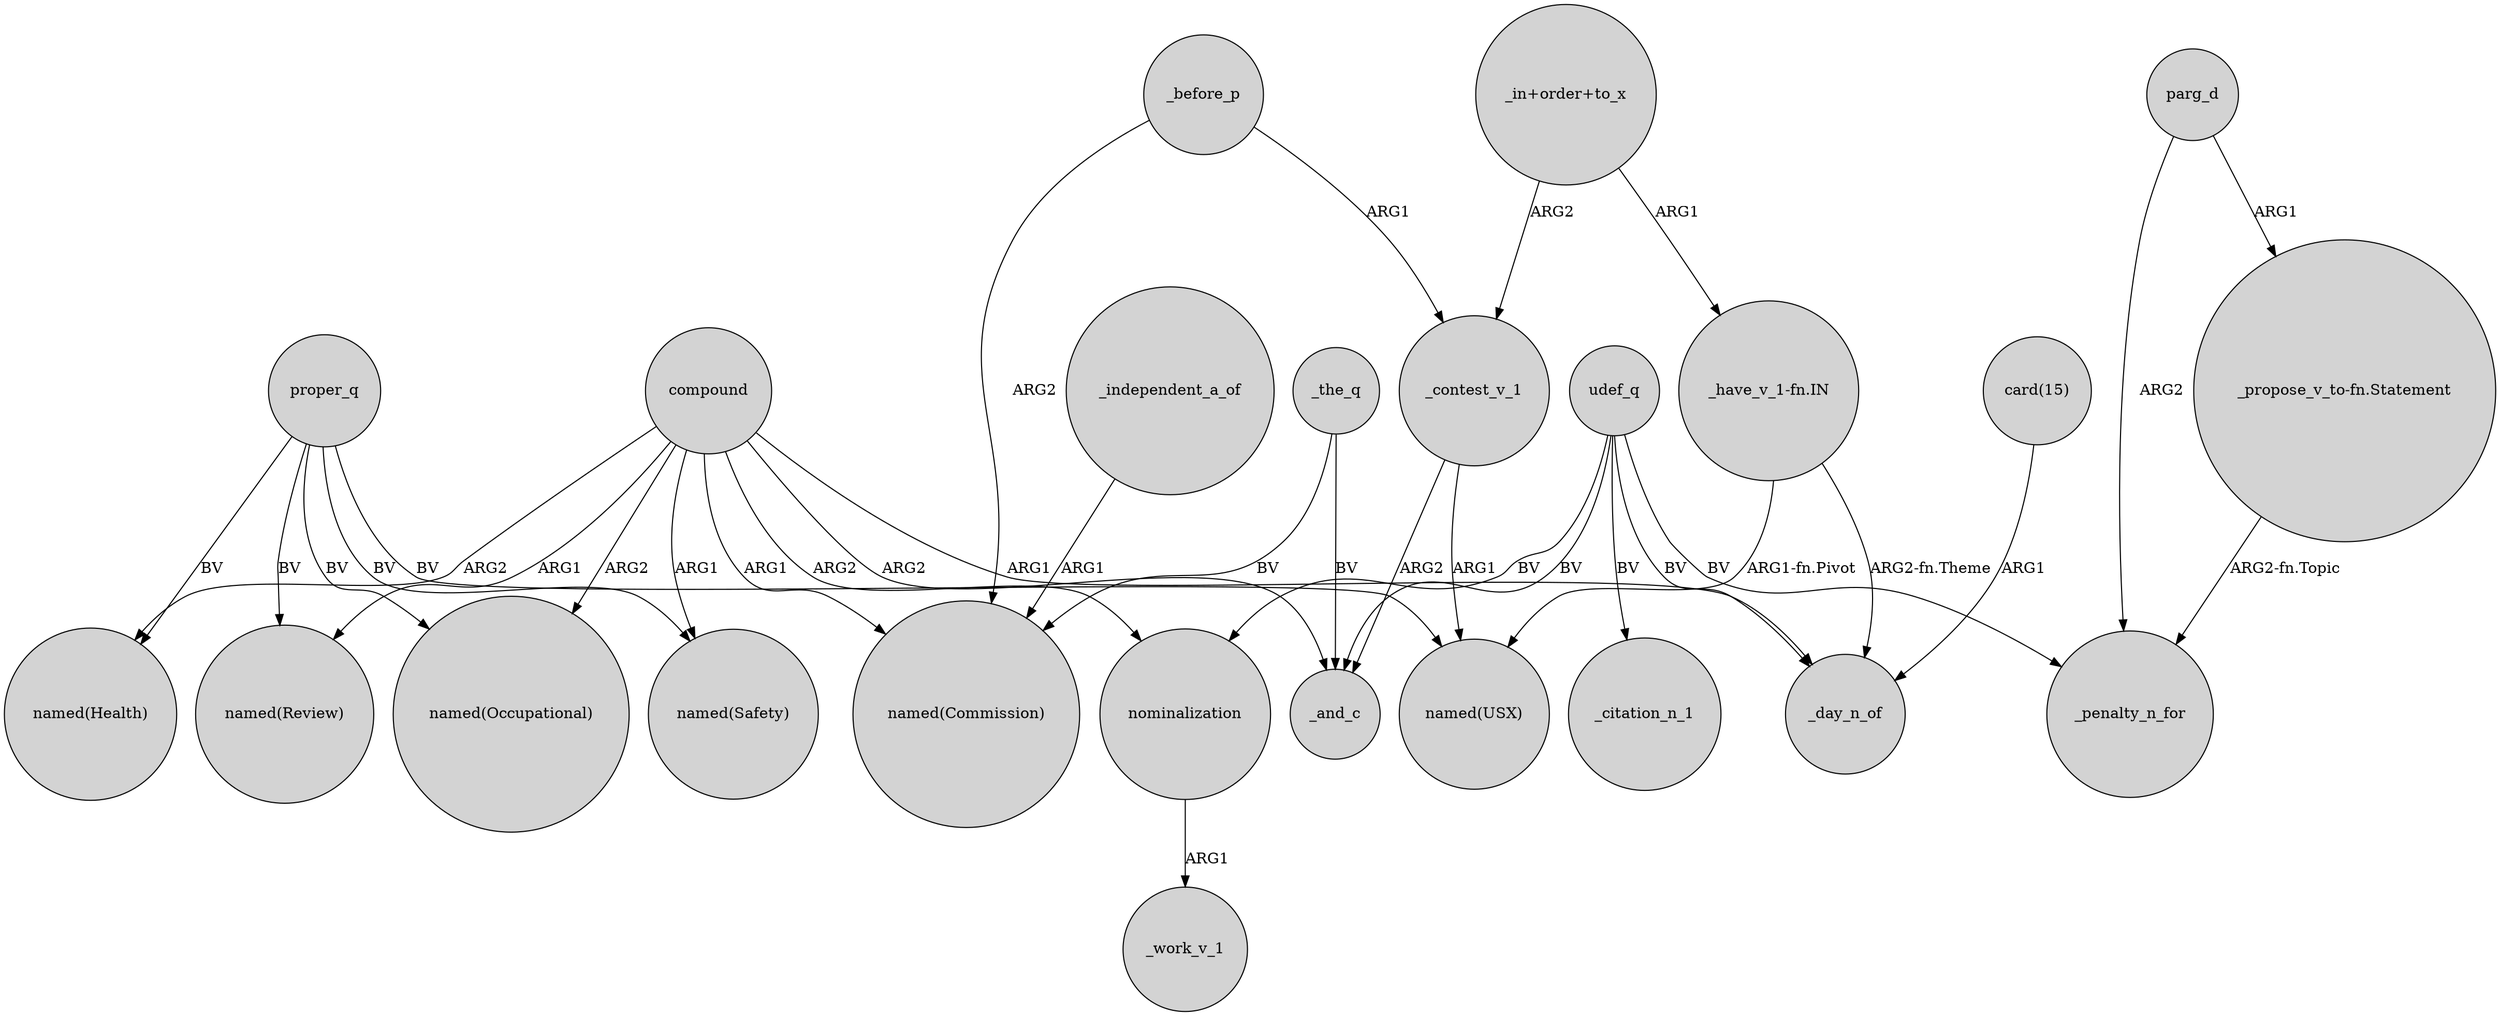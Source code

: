 digraph {
	node [shape=circle style=filled]
	proper_q -> "named(Review)" [label=BV]
	"_have_v_1-fn.IN" -> "named(USX)" [label="ARG1-fn.Pivot"]
	_the_q -> _and_c [label=BV]
	nominalization -> _work_v_1 [label=ARG1]
	_the_q -> "named(Commission)" [label=BV]
	compound -> "named(Commission)" [label=ARG1]
	"_have_v_1-fn.IN" -> _day_n_of [label="ARG2-fn.Theme"]
	parg_d -> _penalty_n_for [label=ARG2]
	proper_q -> "named(Health)" [label=BV]
	udef_q -> _day_n_of [label=BV]
	compound -> nominalization [label=ARG2]
	parg_d -> "_propose_v_to-fn.Statement" [label=ARG1]
	compound -> "named(Occupational)" [label=ARG2]
	compound -> "named(Health)" [label=ARG2]
	_before_p -> "named(Commission)" [label=ARG2]
	compound -> _and_c [label=ARG2]
	udef_q -> _citation_n_1 [label=BV]
	"card(15)" -> _day_n_of [label=ARG1]
	udef_q -> _penalty_n_for [label=BV]
	"_in+order+to_x" -> "_have_v_1-fn.IN" [label=ARG1]
	compound -> _day_n_of [label=ARG1]
	compound -> "named(Safety)" [label=ARG1]
	_contest_v_1 -> "named(USX)" [label=ARG1]
	proper_q -> "named(USX)" [label=BV]
	proper_q -> "named(Safety)" [label=BV]
	udef_q -> nominalization [label=BV]
	_independent_a_of -> "named(Commission)" [label=ARG1]
	compound -> "named(Review)" [label=ARG1]
	_before_p -> _contest_v_1 [label=ARG1]
	"_in+order+to_x" -> _contest_v_1 [label=ARG2]
	udef_q -> _and_c [label=BV]
	_contest_v_1 -> _and_c [label=ARG2]
	proper_q -> "named(Occupational)" [label=BV]
	"_propose_v_to-fn.Statement" -> _penalty_n_for [label="ARG2-fn.Topic"]
}
